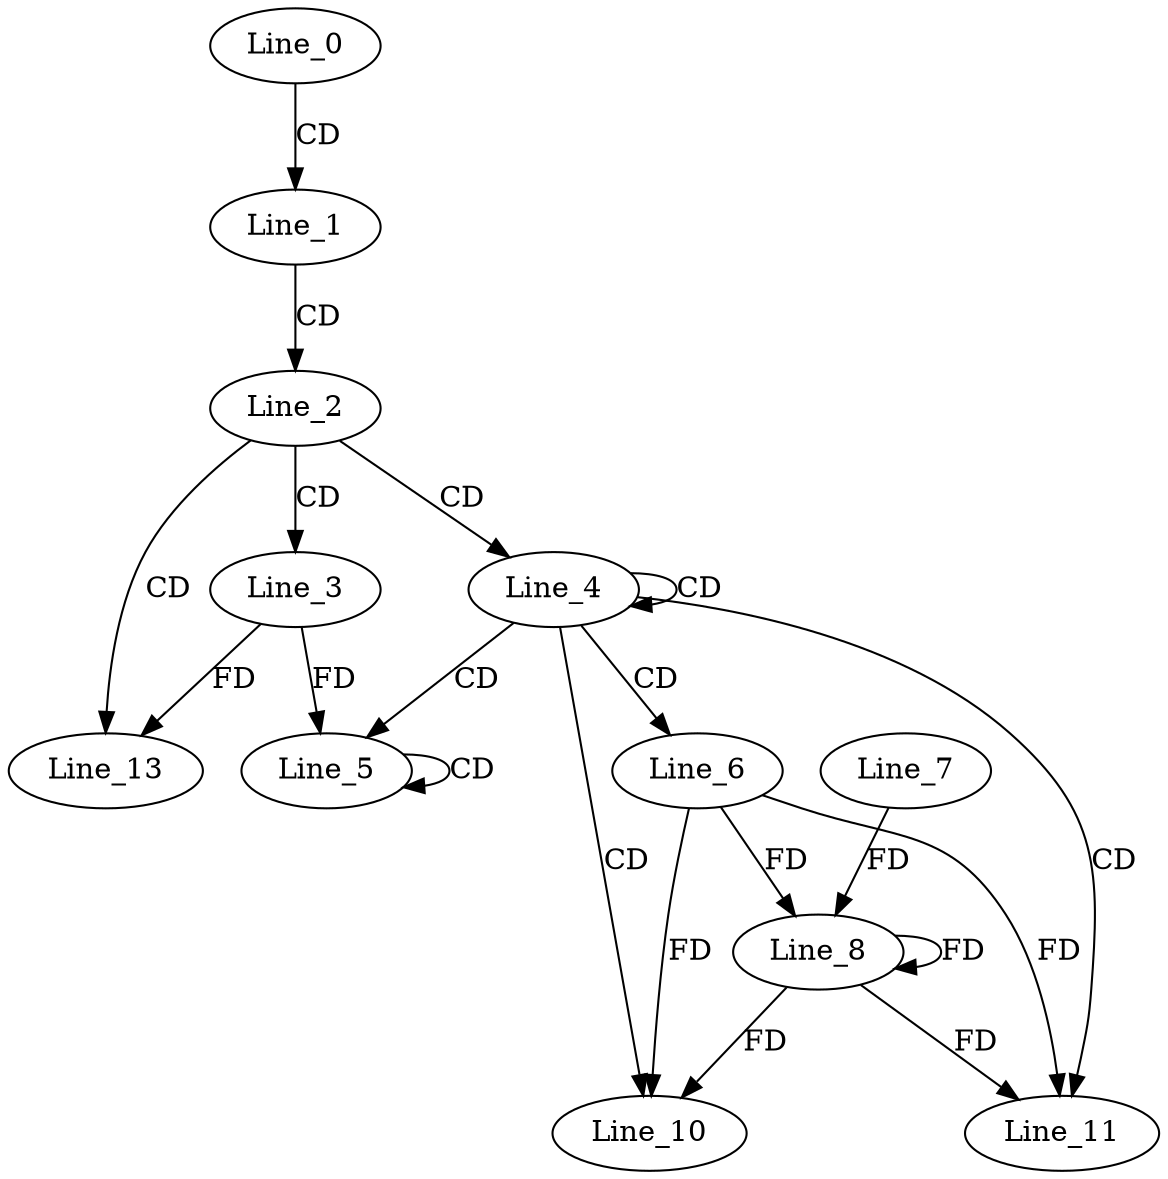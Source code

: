 digraph G {
  Line_0;
  Line_1;
  Line_2;
  Line_3;
  Line_4;
  Line_5;
  Line_5;
  Line_5;
  Line_6;
  Line_8;
  Line_8;
  Line_7;
  Line_10;
  Line_11;
  Line_13;
  Line_0 -> Line_1 [ label="CD" ];
  Line_1 -> Line_2 [ label="CD" ];
  Line_2 -> Line_3 [ label="CD" ];
  Line_2 -> Line_4 [ label="CD" ];
  Line_4 -> Line_4 [ label="CD" ];
  Line_4 -> Line_5 [ label="CD" ];
  Line_5 -> Line_5 [ label="CD" ];
  Line_3 -> Line_5 [ label="FD" ];
  Line_4 -> Line_6 [ label="CD" ];
  Line_6 -> Line_8 [ label="FD" ];
  Line_8 -> Line_8 [ label="FD" ];
  Line_7 -> Line_8 [ label="FD" ];
  Line_4 -> Line_10 [ label="CD" ];
  Line_6 -> Line_10 [ label="FD" ];
  Line_8 -> Line_10 [ label="FD" ];
  Line_4 -> Line_11 [ label="CD" ];
  Line_6 -> Line_11 [ label="FD" ];
  Line_8 -> Line_11 [ label="FD" ];
  Line_2 -> Line_13 [ label="CD" ];
  Line_3 -> Line_13 [ label="FD" ];
}
